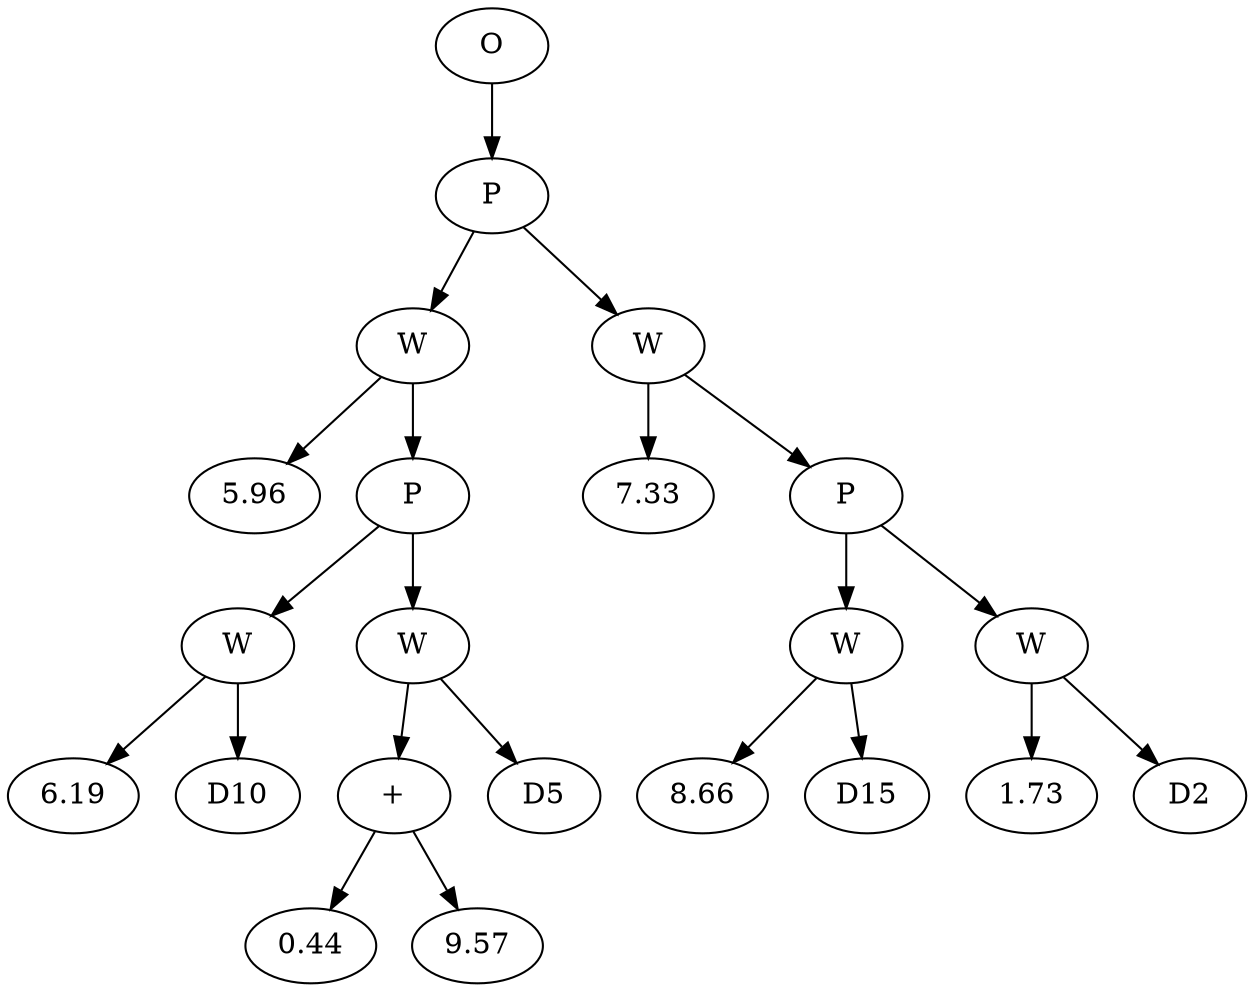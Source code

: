 // Tree
digraph {
	1287362 [label=O]
	1287363 [label=P]
	1287362 -> 1287363
	1287364 [label=W]
	1287363 -> 1287364
	1287365 [label=5.96]
	1287364 -> 1287365
	1287366 [label=P]
	1287364 -> 1287366
	1287367 [label=W]
	1287366 -> 1287367
	1287368 [label=6.19]
	1287367 -> 1287368
	1287369 [label=D10]
	1287367 -> 1287369
	1287370 [label=W]
	1287366 -> 1287370
	1287371 [label="+"]
	1287370 -> 1287371
	1287372 [label=0.44]
	1287371 -> 1287372
	1287373 [label=9.57]
	1287371 -> 1287373
	1287374 [label=D5]
	1287370 -> 1287374
	1287375 [label=W]
	1287363 -> 1287375
	1287376 [label=7.33]
	1287375 -> 1287376
	1287377 [label=P]
	1287375 -> 1287377
	1287378 [label=W]
	1287377 -> 1287378
	1287379 [label=8.66]
	1287378 -> 1287379
	1287380 [label=D15]
	1287378 -> 1287380
	1287381 [label=W]
	1287377 -> 1287381
	1287382 [label=1.73]
	1287381 -> 1287382
	1287383 [label=D2]
	1287381 -> 1287383
}
